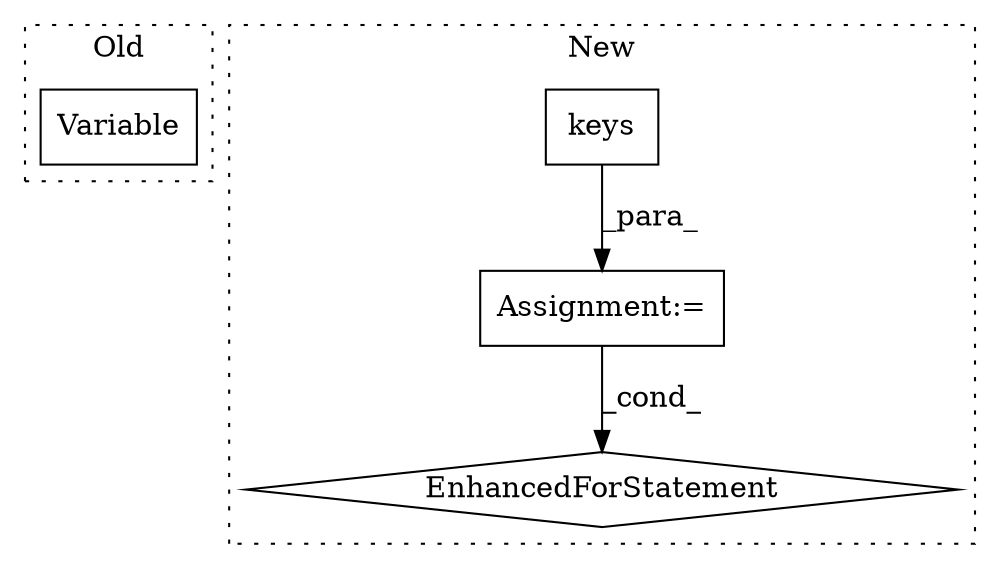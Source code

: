 digraph G {
subgraph cluster0 {
1 [label="Variable" a="32" s="6011,6038" l="9,1" shape="box"];
label = "Old";
style="dotted";
}
subgraph cluster1 {
2 [label="keys" a="32" s="5821" l="6" shape="box"];
3 [label="EnhancedForStatement" a="70" s="5740,5828" l="57,2" shape="diamond"];
4 [label="Assignment:=" a="7" s="5740,5828" l="57,2" shape="box"];
label = "New";
style="dotted";
}
2 -> 4 [label="_para_"];
4 -> 3 [label="_cond_"];
}